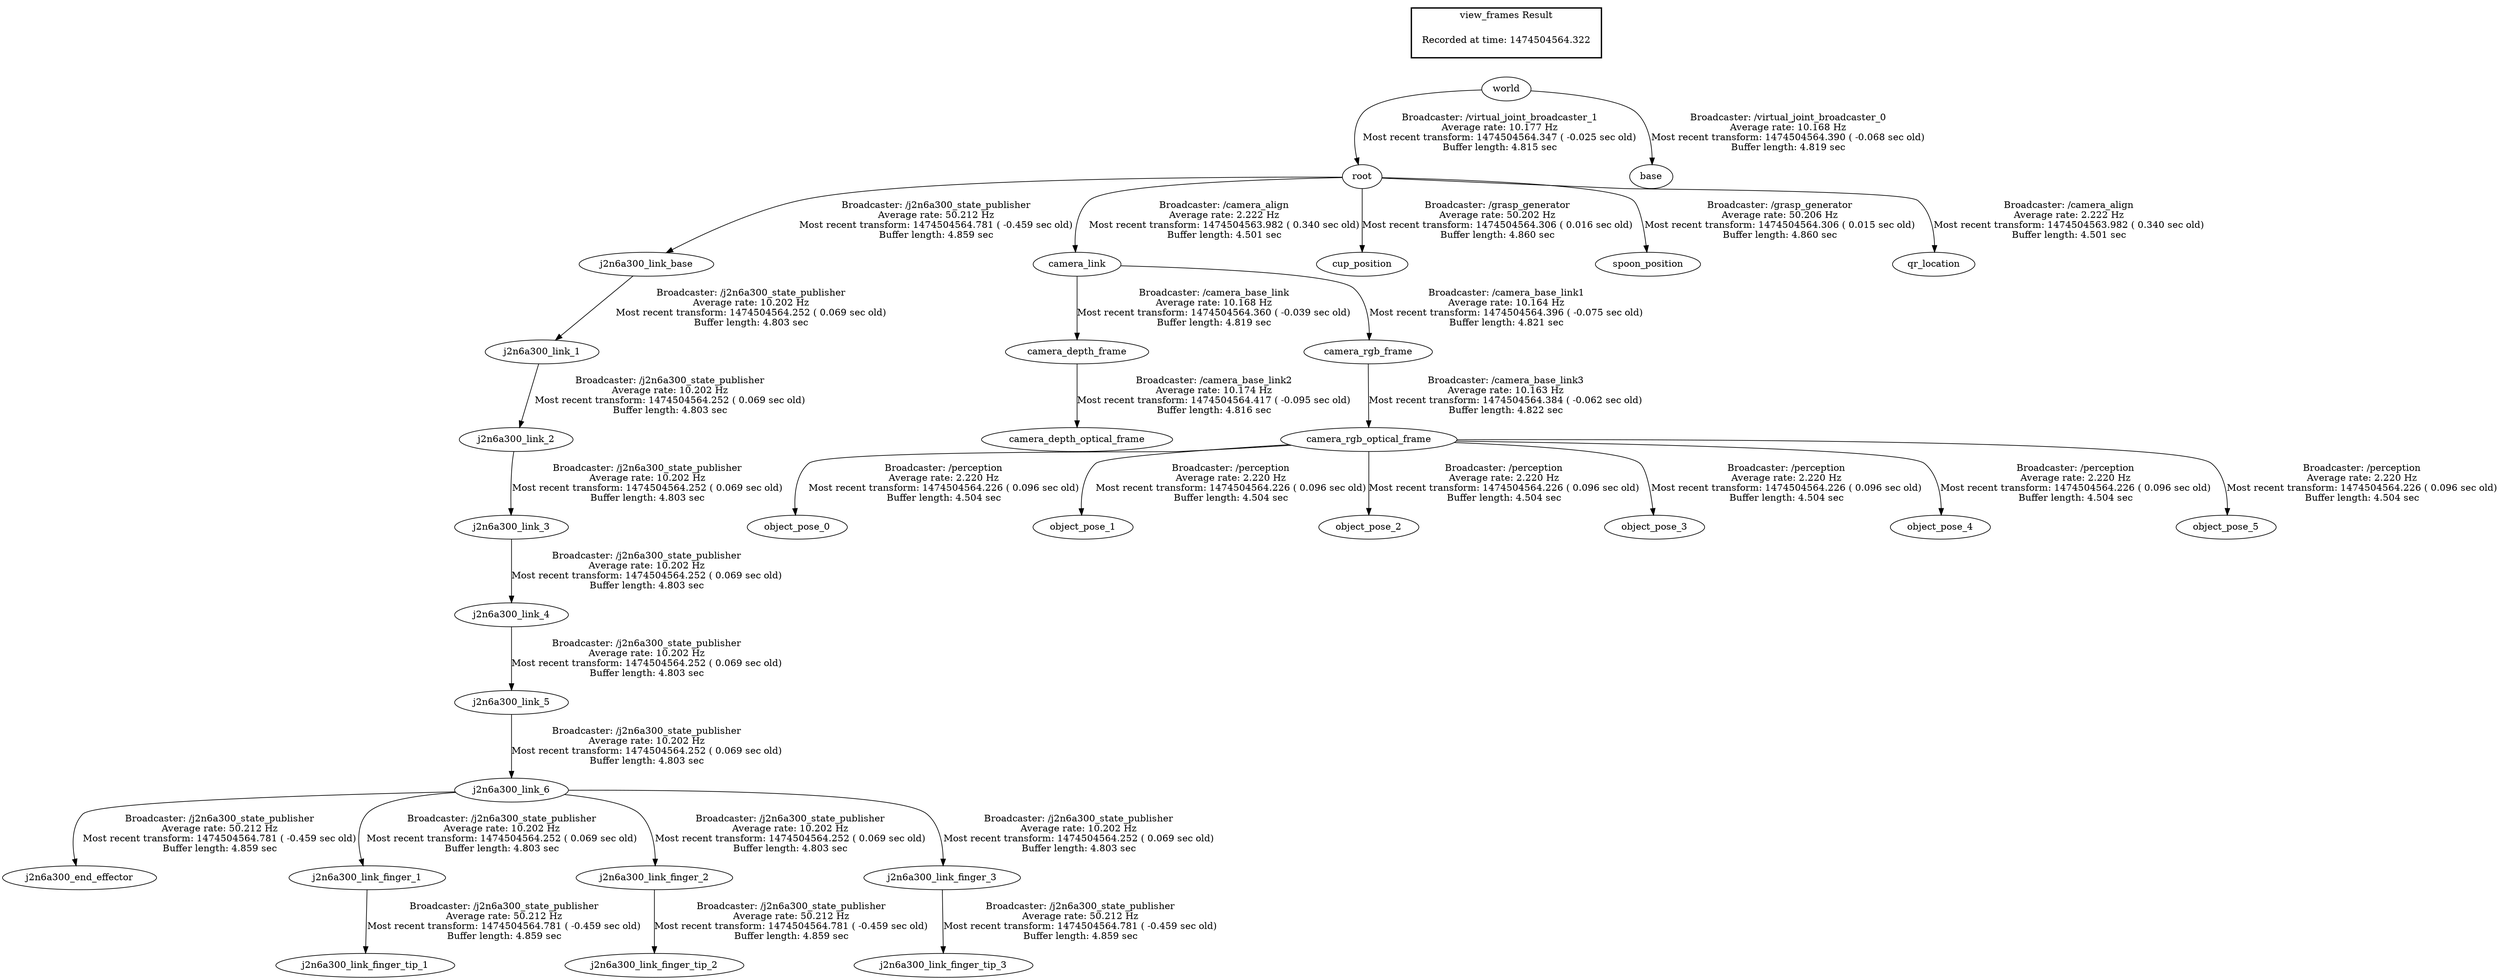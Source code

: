 digraph G {
"j2n6a300_link_6" -> "j2n6a300_end_effector"[label="Broadcaster: /j2n6a300_state_publisher\nAverage rate: 50.212 Hz\nMost recent transform: 1474504564.781 ( -0.459 sec old)\nBuffer length: 4.859 sec\n"];
"j2n6a300_link_5" -> "j2n6a300_link_6"[label="Broadcaster: /j2n6a300_state_publisher\nAverage rate: 10.202 Hz\nMost recent transform: 1474504564.252 ( 0.069 sec old)\nBuffer length: 4.803 sec\n"];
"root" -> "j2n6a300_link_base"[label="Broadcaster: /j2n6a300_state_publisher\nAverage rate: 50.212 Hz\nMost recent transform: 1474504564.781 ( -0.459 sec old)\nBuffer length: 4.859 sec\n"];
"world" -> "root"[label="Broadcaster: /virtual_joint_broadcaster_1\nAverage rate: 10.177 Hz\nMost recent transform: 1474504564.347 ( -0.025 sec old)\nBuffer length: 4.815 sec\n"];
"j2n6a300_link_finger_1" -> "j2n6a300_link_finger_tip_1"[label="Broadcaster: /j2n6a300_state_publisher\nAverage rate: 50.212 Hz\nMost recent transform: 1474504564.781 ( -0.459 sec old)\nBuffer length: 4.859 sec\n"];
"j2n6a300_link_6" -> "j2n6a300_link_finger_1"[label="Broadcaster: /j2n6a300_state_publisher\nAverage rate: 10.202 Hz\nMost recent transform: 1474504564.252 ( 0.069 sec old)\nBuffer length: 4.803 sec\n"];
"j2n6a300_link_finger_2" -> "j2n6a300_link_finger_tip_2"[label="Broadcaster: /j2n6a300_state_publisher\nAverage rate: 50.212 Hz\nMost recent transform: 1474504564.781 ( -0.459 sec old)\nBuffer length: 4.859 sec\n"];
"j2n6a300_link_6" -> "j2n6a300_link_finger_2"[label="Broadcaster: /j2n6a300_state_publisher\nAverage rate: 10.202 Hz\nMost recent transform: 1474504564.252 ( 0.069 sec old)\nBuffer length: 4.803 sec\n"];
"j2n6a300_link_finger_3" -> "j2n6a300_link_finger_tip_3"[label="Broadcaster: /j2n6a300_state_publisher\nAverage rate: 50.212 Hz\nMost recent transform: 1474504564.781 ( -0.459 sec old)\nBuffer length: 4.859 sec\n"];
"j2n6a300_link_6" -> "j2n6a300_link_finger_3"[label="Broadcaster: /j2n6a300_state_publisher\nAverage rate: 10.202 Hz\nMost recent transform: 1474504564.252 ( 0.069 sec old)\nBuffer length: 4.803 sec\n"];
"camera_link" -> "camera_depth_frame"[label="Broadcaster: /camera_base_link\nAverage rate: 10.168 Hz\nMost recent transform: 1474504564.360 ( -0.039 sec old)\nBuffer length: 4.819 sec\n"];
"root" -> "camera_link"[label="Broadcaster: /camera_align\nAverage rate: 2.222 Hz\nMost recent transform: 1474504563.982 ( 0.340 sec old)\nBuffer length: 4.501 sec\n"];
"root" -> "cup_position"[label="Broadcaster: /grasp_generator\nAverage rate: 50.202 Hz\nMost recent transform: 1474504564.306 ( 0.016 sec old)\nBuffer length: 4.860 sec\n"];
"root" -> "spoon_position"[label="Broadcaster: /grasp_generator\nAverage rate: 50.206 Hz\nMost recent transform: 1474504564.306 ( 0.015 sec old)\nBuffer length: 4.860 sec\n"];
"j2n6a300_link_base" -> "j2n6a300_link_1"[label="Broadcaster: /j2n6a300_state_publisher\nAverage rate: 10.202 Hz\nMost recent transform: 1474504564.252 ( 0.069 sec old)\nBuffer length: 4.803 sec\n"];
"j2n6a300_link_1" -> "j2n6a300_link_2"[label="Broadcaster: /j2n6a300_state_publisher\nAverage rate: 10.202 Hz\nMost recent transform: 1474504564.252 ( 0.069 sec old)\nBuffer length: 4.803 sec\n"];
"j2n6a300_link_2" -> "j2n6a300_link_3"[label="Broadcaster: /j2n6a300_state_publisher\nAverage rate: 10.202 Hz\nMost recent transform: 1474504564.252 ( 0.069 sec old)\nBuffer length: 4.803 sec\n"];
"j2n6a300_link_3" -> "j2n6a300_link_4"[label="Broadcaster: /j2n6a300_state_publisher\nAverage rate: 10.202 Hz\nMost recent transform: 1474504564.252 ( 0.069 sec old)\nBuffer length: 4.803 sec\n"];
"j2n6a300_link_4" -> "j2n6a300_link_5"[label="Broadcaster: /j2n6a300_state_publisher\nAverage rate: 10.202 Hz\nMost recent transform: 1474504564.252 ( 0.069 sec old)\nBuffer length: 4.803 sec\n"];
"camera_rgb_frame" -> "camera_rgb_optical_frame"[label="Broadcaster: /camera_base_link3\nAverage rate: 10.163 Hz\nMost recent transform: 1474504564.384 ( -0.062 sec old)\nBuffer length: 4.822 sec\n"];
"camera_link" -> "camera_rgb_frame"[label="Broadcaster: /camera_base_link1\nAverage rate: 10.164 Hz\nMost recent transform: 1474504564.396 ( -0.075 sec old)\nBuffer length: 4.821 sec\n"];
"world" -> "base"[label="Broadcaster: /virtual_joint_broadcaster_0\nAverage rate: 10.168 Hz\nMost recent transform: 1474504564.390 ( -0.068 sec old)\nBuffer length: 4.819 sec\n"];
"root" -> "qr_location"[label="Broadcaster: /camera_align\nAverage rate: 2.222 Hz\nMost recent transform: 1474504563.982 ( 0.340 sec old)\nBuffer length: 4.501 sec\n"];
"camera_depth_frame" -> "camera_depth_optical_frame"[label="Broadcaster: /camera_base_link2\nAverage rate: 10.174 Hz\nMost recent transform: 1474504564.417 ( -0.095 sec old)\nBuffer length: 4.816 sec\n"];
"camera_rgb_optical_frame" -> "object_pose_0"[label="Broadcaster: /perception\nAverage rate: 2.220 Hz\nMost recent transform: 1474504564.226 ( 0.096 sec old)\nBuffer length: 4.504 sec\n"];
"camera_rgb_optical_frame" -> "object_pose_1"[label="Broadcaster: /perception\nAverage rate: 2.220 Hz\nMost recent transform: 1474504564.226 ( 0.096 sec old)\nBuffer length: 4.504 sec\n"];
"camera_rgb_optical_frame" -> "object_pose_2"[label="Broadcaster: /perception\nAverage rate: 2.220 Hz\nMost recent transform: 1474504564.226 ( 0.096 sec old)\nBuffer length: 4.504 sec\n"];
"camera_rgb_optical_frame" -> "object_pose_3"[label="Broadcaster: /perception\nAverage rate: 2.220 Hz\nMost recent transform: 1474504564.226 ( 0.096 sec old)\nBuffer length: 4.504 sec\n"];
"camera_rgb_optical_frame" -> "object_pose_4"[label="Broadcaster: /perception\nAverage rate: 2.220 Hz\nMost recent transform: 1474504564.226 ( 0.096 sec old)\nBuffer length: 4.504 sec\n"];
"camera_rgb_optical_frame" -> "object_pose_5"[label="Broadcaster: /perception\nAverage rate: 2.220 Hz\nMost recent transform: 1474504564.226 ( 0.096 sec old)\nBuffer length: 4.504 sec\n"];
edge [style=invis];
 subgraph cluster_legend { style=bold; color=black; label ="view_frames Result";
"Recorded at time: 1474504564.322"[ shape=plaintext ] ;
 }->"world";
}